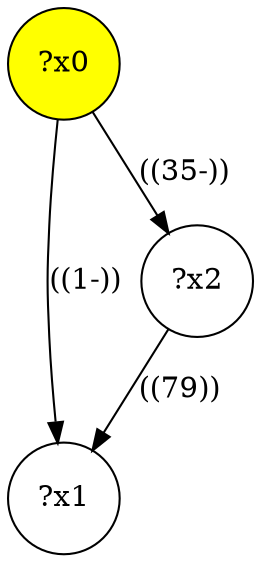 digraph g {
	x0 [fillcolor="yellow", style="filled," shape=circle, label="?x0"];
	x1 [shape=circle, label="?x1"];
	x0 -> x1 [label="((1-))"];
	x2 [shape=circle, label="?x2"];
	x0 -> x2 [label="((35-))"];
	x2 -> x1 [label="((79))"];
}
